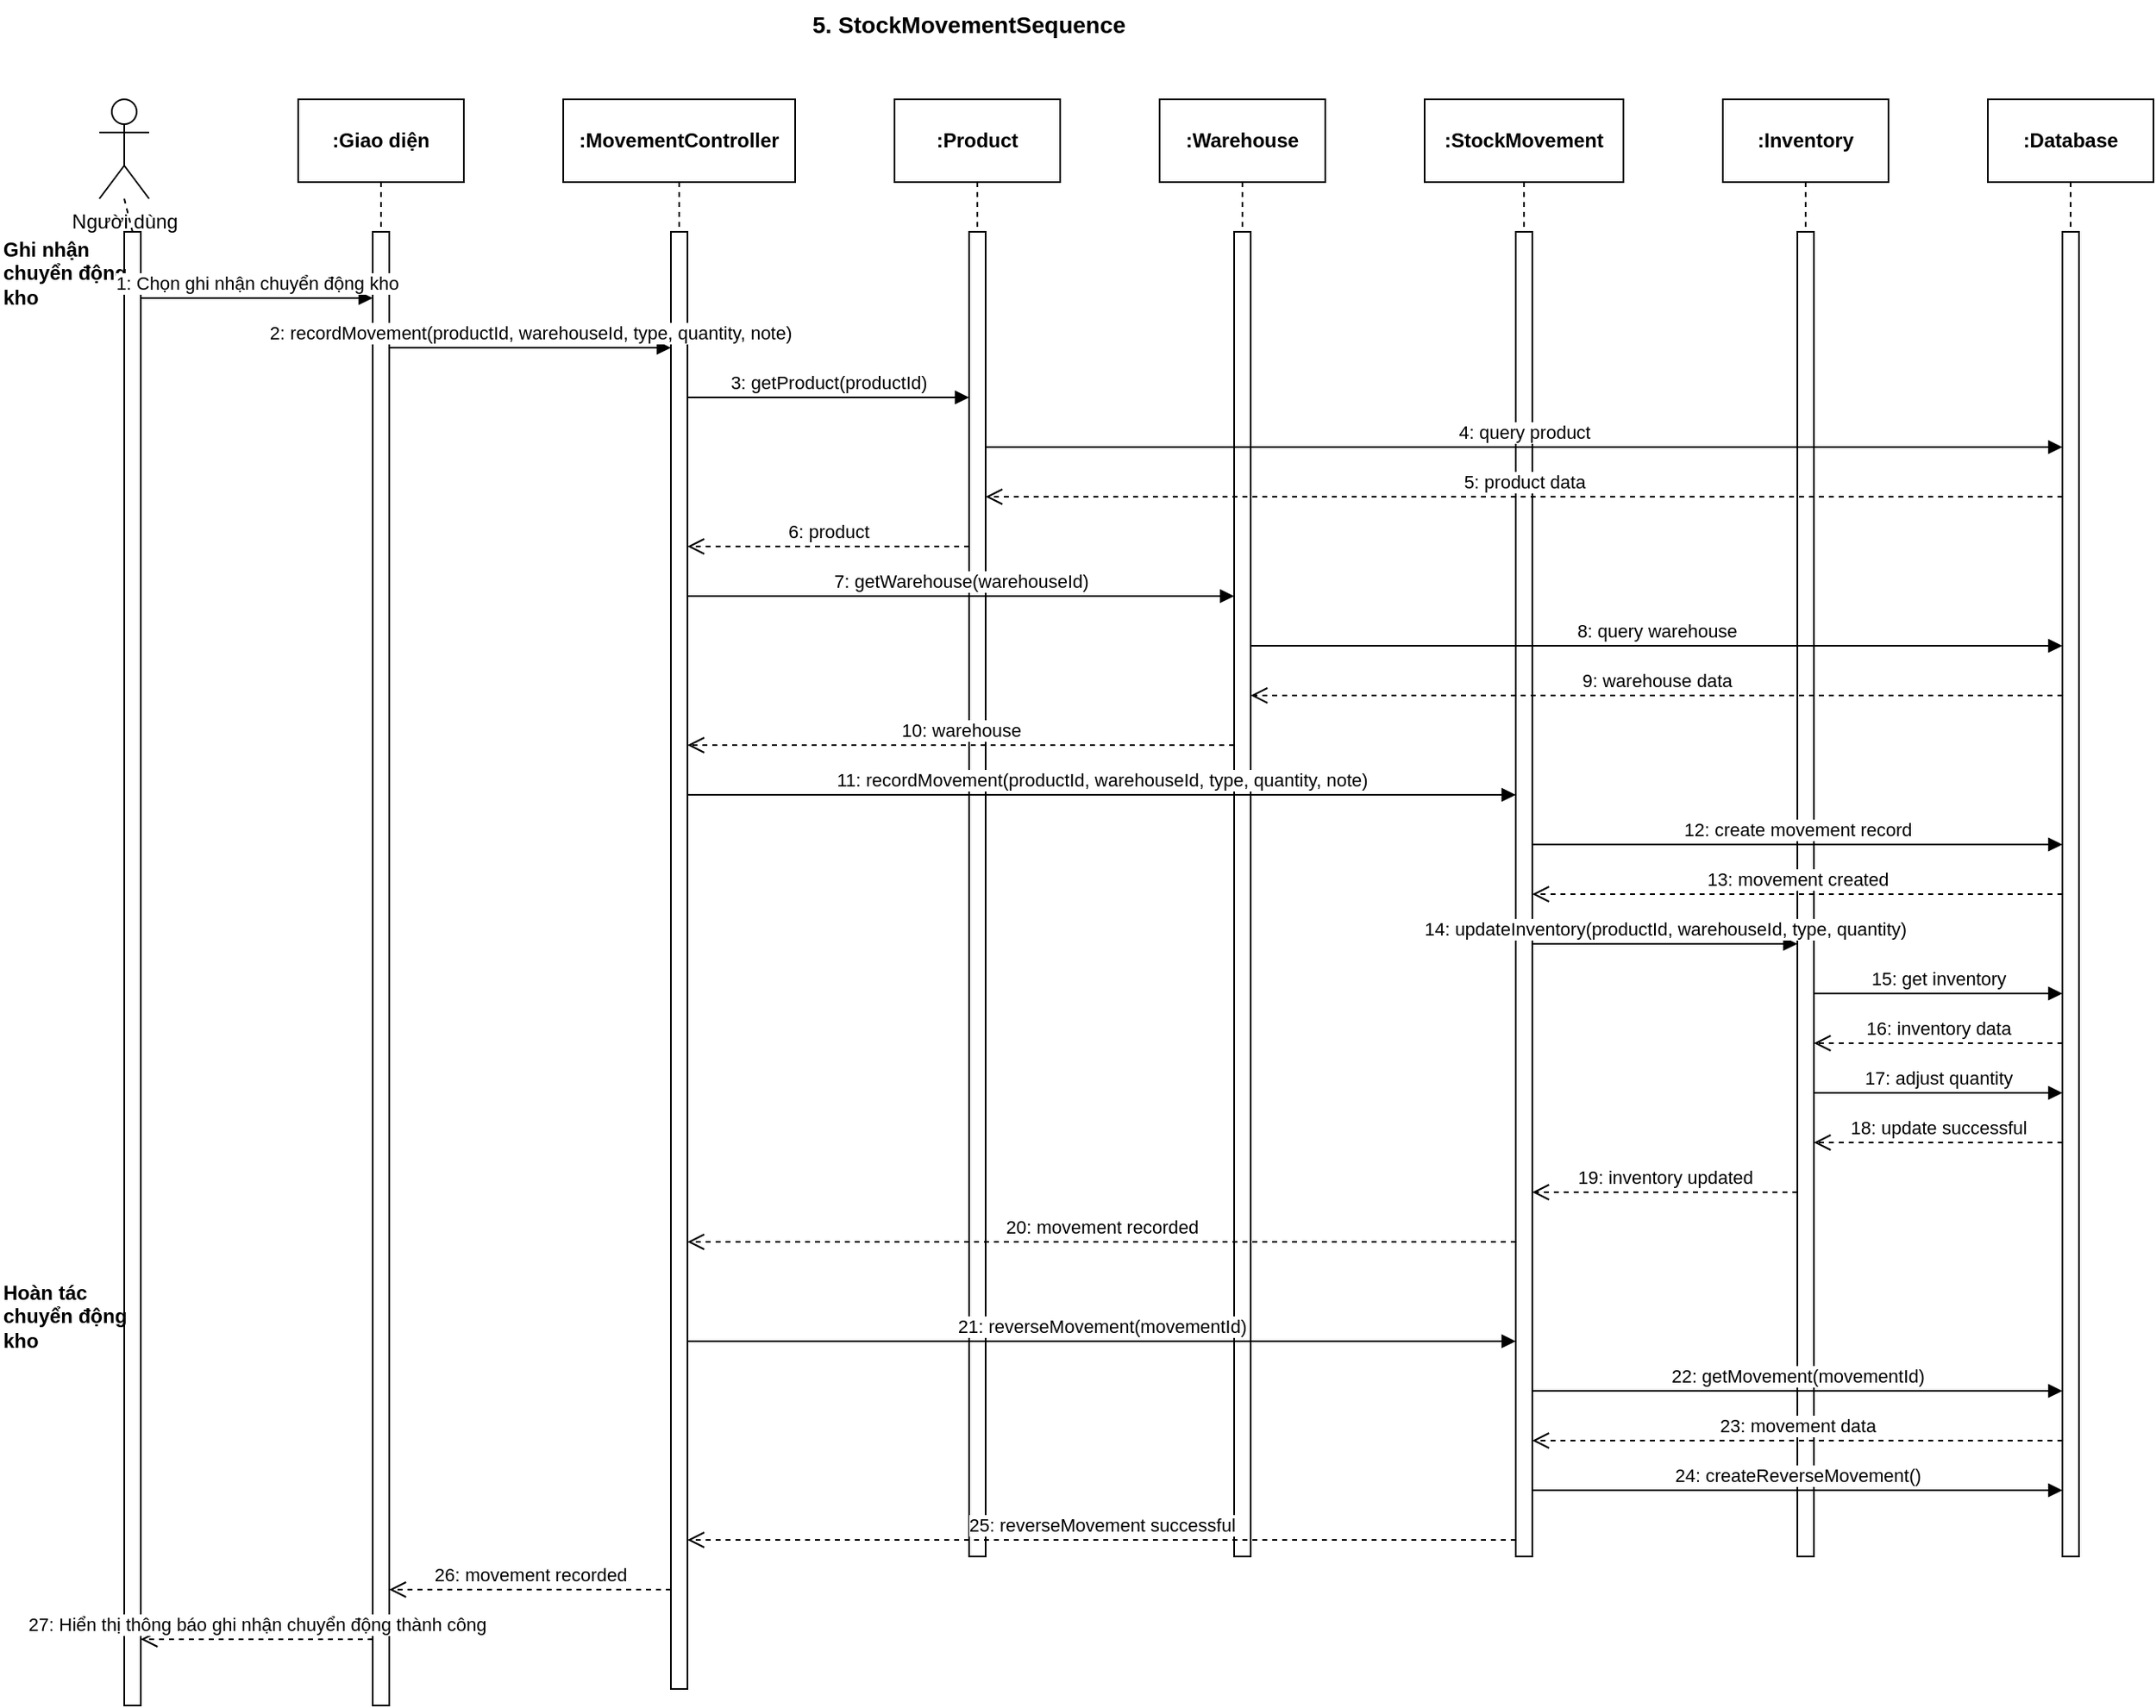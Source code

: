 <mxfile>
    <diagram id="HBAn8mmoYhzka-XpmJFV" name="Page-1">
        <mxGraphModel dx="1483" dy="784" grid="1" gridSize="10" guides="1" tooltips="1" connect="1" arrows="1" fold="1" page="1" pageScale="1" pageWidth="850" pageHeight="1100" math="0" shadow="0">
            <root>
                <mxCell id="0"/>
                <mxCell id="1" parent="0"/>
                <mxCell id="actor_user" value="Người dùng" style="shape=umlActor;verticalLabelPosition=bottom;verticalAlign=top;html=1;" parent="1" vertex="1">
                    <mxGeometry x="100" y="80" width="30" height="60" as="geometry"/>
                </mxCell>
                <mxCell id="UI_class" value="&lt;b&gt;:Giao diện&lt;/b&gt;" style="html=1;whiteSpace=wrap;" parent="1" vertex="1">
                    <mxGeometry x="220" y="80" width="100" height="50" as="geometry"/>
                </mxCell>
                <mxCell id="Movement_controller_class" value="&lt;b&gt;:MovementController&lt;/b&gt;" style="html=1;whiteSpace=wrap;" vertex="1" parent="1">
                    <mxGeometry x="380" y="80" width="140" height="50" as="geometry"/>
                </mxCell>
                <mxCell id="Product_class" value="&lt;b&gt;:Product&lt;/b&gt;" style="html=1;whiteSpace=wrap;" parent="1" vertex="1">
                    <mxGeometry x="580" y="80" width="100" height="50" as="geometry"/>
                </mxCell>
                <mxCell id="Warehouse_class" value="&lt;b&gt;:Warehouse&lt;/b&gt;" style="html=1;whiteSpace=wrap;" vertex="1" parent="1">
                    <mxGeometry x="740" y="80" width="100" height="50" as="geometry"/>
                </mxCell>
                <mxCell id="StockMovement_class" value="&lt;b&gt;:StockMovement&lt;/b&gt;" style="html=1;whiteSpace=wrap;" parent="1" vertex="1">
                    <mxGeometry x="900" y="80" width="120" height="50" as="geometry"/>
                </mxCell>
                <mxCell id="Inventory_class" value="&lt;b&gt;:Inventory&lt;/b&gt;" style="html=1;whiteSpace=wrap;" vertex="1" parent="1">
                    <mxGeometry x="1080" y="80" width="100" height="50" as="geometry"/>
                </mxCell>
                <mxCell id="DB_class" value="&lt;b&gt;:Database&lt;/b&gt;" style="html=1;whiteSpace=wrap;" vertex="1" parent="1">
                    <mxGeometry x="1240" y="80" width="100" height="50" as="geometry"/>
                </mxCell>
                <mxCell id="User_line" value="" style="html=1;points=[];perimeter=orthogonalPerimeter;outlineConnect=0;targetShapes=umlLifeline;portConstraint=eastwest;newEdgeStyle={&quot;edgeStyle&quot;:&quot;elbowEdgeStyle&quot;,&quot;elbow&quot;:&quot;vertical&quot;,&quot;curved&quot;:0,&quot;rounded&quot;:0};" parent="1" vertex="1">
                    <mxGeometry x="115" y="160" width="10" height="890" as="geometry"/>
                </mxCell>
                <mxCell id="UI_line" value="" style="html=1;points=[];perimeter=orthogonalPerimeter;outlineConnect=0;targetShapes=umlLifeline;portConstraint=eastwest;newEdgeStyle={&quot;edgeStyle&quot;:&quot;elbowEdgeStyle&quot;,&quot;elbow&quot;:&quot;vertical&quot;,&quot;curved&quot;:0,&quot;rounded&quot;:0};" parent="1" vertex="1">
                    <mxGeometry x="265" y="160" width="10" height="890" as="geometry"/>
                </mxCell>
                <mxCell id="Movement_controller_line" value="" style="html=1;points=[];perimeter=orthogonalPerimeter;outlineConnect=0;targetShapes=umlLifeline;portConstraint=eastwest;newEdgeStyle={&quot;edgeStyle&quot;:&quot;elbowEdgeStyle&quot;,&quot;elbow&quot;:&quot;vertical&quot;,&quot;curved&quot;:0,&quot;rounded&quot;:0};" vertex="1" parent="1">
                    <mxGeometry x="445" y="160" width="10" height="880" as="geometry"/>
                </mxCell>
                <mxCell id="Product_line" value="" style="html=1;points=[];perimeter=orthogonalPerimeter;outlineConnect=0;targetShapes=umlLifeline;portConstraint=eastwest;newEdgeStyle={&quot;edgeStyle&quot;:&quot;elbowEdgeStyle&quot;,&quot;elbow&quot;:&quot;vertical&quot;,&quot;curved&quot;:0,&quot;rounded&quot;:0};" parent="1" vertex="1">
                    <mxGeometry x="625" y="160" width="10" height="800" as="geometry"/>
                </mxCell>
                <mxCell id="Warehouse_line" value="" style="html=1;points=[];perimeter=orthogonalPerimeter;outlineConnect=0;targetShapes=umlLifeline;portConstraint=eastwest;newEdgeStyle={&quot;edgeStyle&quot;:&quot;elbowEdgeStyle&quot;,&quot;elbow&quot;:&quot;vertical&quot;,&quot;curved&quot;:0,&quot;rounded&quot;:0};" vertex="1" parent="1">
                    <mxGeometry x="785" y="160" width="10" height="800" as="geometry"/>
                </mxCell>
                <mxCell id="StockMovement_line" value="" style="html=1;points=[];perimeter=orthogonalPerimeter;outlineConnect=0;targetShapes=umlLifeline;portConstraint=eastwest;newEdgeStyle={&quot;edgeStyle&quot;:&quot;elbowEdgeStyle&quot;,&quot;elbow&quot;:&quot;vertical&quot;,&quot;curved&quot;:0,&quot;rounded&quot;:0};" parent="1" vertex="1">
                    <mxGeometry x="955" y="160" width="10" height="800" as="geometry"/>
                </mxCell>
                <mxCell id="Inventory_line" value="" style="html=1;points=[];perimeter=orthogonalPerimeter;outlineConnect=0;targetShapes=umlLifeline;portConstraint=eastwest;newEdgeStyle={&quot;edgeStyle&quot;:&quot;elbowEdgeStyle&quot;,&quot;elbow&quot;:&quot;vertical&quot;,&quot;curved&quot;:0,&quot;rounded&quot;:0};" vertex="1" parent="1">
                    <mxGeometry x="1125" y="160" width="10" height="800" as="geometry"/>
                </mxCell>
                <mxCell id="DB_line" value="" style="html=1;points=[];perimeter=orthogonalPerimeter;outlineConnect=0;targetShapes=umlLifeline;portConstraint=eastwest;newEdgeStyle={&quot;edgeStyle&quot;:&quot;elbowEdgeStyle&quot;,&quot;elbow&quot;:&quot;vertical&quot;,&quot;curved&quot;:0,&quot;rounded&quot;:0};" vertex="1" parent="1">
                    <mxGeometry x="1285" y="160" width="10" height="800" as="geometry"/>
                </mxCell>
                <mxCell id="User_to_line" value="" style="endArrow=none;dashed=1;html=1;rounded=0;exitX=0.5;exitY=1;exitDx=0;exitDy=0;entryX=0.5;entryY=0;entryDx=0;entryDy=0;" parent="1" source="actor_user" target="User_line" edge="1">
                    <mxGeometry width="50" height="50" relative="1" as="geometry">
                        <mxPoint x="390" y="340" as="sourcePoint"/>
                        <mxPoint x="440" y="290" as="targetPoint"/>
                    </mxGeometry>
                </mxCell>
                <mxCell id="UI_class_to_line" value="" style="endArrow=none;dashed=1;html=1;rounded=0;exitX=0.5;exitY=1;exitDx=0;exitDy=0;entryX=0.5;entryY=0;entryDx=0;entryDy=0;" parent="1" source="UI_class" target="UI_line" edge="1">
                    <mxGeometry width="50" height="50" relative="1" as="geometry">
                        <mxPoint x="390" y="340" as="sourcePoint"/>
                        <mxPoint x="440" y="290" as="targetPoint"/>
                    </mxGeometry>
                </mxCell>
                <mxCell id="Movement_controller_to_line" value="" style="endArrow=none;dashed=1;html=1;rounded=0;exitX=0.5;exitY=1;exitDx=0;exitDy=0;entryX=0.5;entryY=0;entryDx=0;entryDy=0;" edge="1" parent="1" source="Movement_controller_class" target="Movement_controller_line">
                    <mxGeometry width="50" height="50" relative="1" as="geometry">
                        <mxPoint x="390" y="340" as="sourcePoint"/>
                        <mxPoint x="440" y="290" as="targetPoint"/>
                    </mxGeometry>
                </mxCell>
                <mxCell id="Product_to_line" value="" style="endArrow=none;dashed=1;html=1;rounded=0;exitX=0.5;exitY=1;exitDx=0;exitDy=0;entryX=0.5;entryY=0;entryDx=0;entryDy=0;" parent="1" source="Product_class" target="Product_line" edge="1">
                    <mxGeometry width="50" height="50" relative="1" as="geometry">
                        <mxPoint x="390" y="340" as="sourcePoint"/>
                        <mxPoint x="440" y="290" as="targetPoint"/>
                    </mxGeometry>
                </mxCell>
                <mxCell id="Warehouse_to_line" value="" style="endArrow=none;dashed=1;html=1;rounded=0;exitX=0.5;exitY=1;exitDx=0;exitDy=0;entryX=0.5;entryY=0;entryDx=0;entryDy=0;" edge="1" parent="1" source="Warehouse_class" target="Warehouse_line">
                    <mxGeometry width="50" height="50" relative="1" as="geometry">
                        <mxPoint x="390" y="340" as="sourcePoint"/>
                        <mxPoint x="440" y="290" as="targetPoint"/>
                    </mxGeometry>
                </mxCell>
                <mxCell id="StockMovement_to_line" value="" style="endArrow=none;dashed=1;html=1;rounded=0;exitX=0.5;exitY=1;exitDx=0;exitDy=0;entryX=0.5;entryY=0;entryDx=0;entryDy=0;" parent="1" source="StockMovement_class" target="StockMovement_line" edge="1">
                    <mxGeometry width="50" height="50" relative="1" as="geometry">
                        <mxPoint x="390" y="340" as="sourcePoint"/>
                        <mxPoint x="440" y="290" as="targetPoint"/>
                    </mxGeometry>
                </mxCell>
                <mxCell id="Inventory_to_line" value="" style="endArrow=none;dashed=1;html=1;rounded=0;exitX=0.5;exitY=1;exitDx=0;exitDy=0;entryX=0.5;entryY=0;entryDx=0;entryDy=0;" edge="1" parent="1" source="Inventory_class" target="Inventory_line">
                    <mxGeometry width="50" height="50" relative="1" as="geometry">
                        <mxPoint x="390" y="340" as="sourcePoint"/>
                        <mxPoint x="440" y="290" as="targetPoint"/>
                    </mxGeometry>
                </mxCell>
                <mxCell id="DB_to_line" value="" style="endArrow=none;dashed=1;html=1;rounded=0;exitX=0.5;exitY=1;exitDx=0;exitDy=0;entryX=0.5;entryY=0;entryDx=0;entryDy=0;" edge="1" parent="1" source="DB_class" target="DB_line">
                    <mxGeometry width="50" height="50" relative="1" as="geometry">
                        <mxPoint x="390" y="340" as="sourcePoint"/>
                        <mxPoint x="440" y="290" as="targetPoint"/>
                    </mxGeometry>
                </mxCell>
                <mxCell id="record_title" value="&lt;b&gt;Ghi nhận chuyển động kho&lt;/b&gt;" style="text;html=1;strokeColor=none;fillColor=none;align=left;verticalAlign=middle;whiteSpace=wrap;rounded=0;" vertex="1" parent="1">
                    <mxGeometry x="40" y="170" width="80" height="30" as="geometry"/>
                </mxCell>
                <mxCell id="msg1" value="1: Chọn ghi nhận chuyển động kho" style="html=1;verticalAlign=bottom;endArrow=block;edgeStyle=elbowEdgeStyle;elbow=vertical;curved=0;rounded=0;" parent="1" source="User_line" target="UI_line" edge="1">
                    <mxGeometry width="80" relative="1" as="geometry">
                        <mxPoint x="130" y="200" as="sourcePoint"/>
                        <mxPoint x="210" y="200" as="targetPoint"/>
                        <Array as="points">
                            <mxPoint x="190" y="200"/>
                        </Array>
                    </mxGeometry>
                </mxCell>
                <mxCell id="msg2" value="2: recordMovement(productId, warehouseId, type, quantity, note)" style="html=1;verticalAlign=bottom;endArrow=block;edgeStyle=elbowEdgeStyle;elbow=vertical;curved=0;rounded=0;" parent="1" edge="1">
                    <mxGeometry width="80" relative="1" as="geometry">
                        <mxPoint x="275" y="230" as="sourcePoint"/>
                        <mxPoint x="445" y="230" as="targetPoint"/>
                    </mxGeometry>
                </mxCell>
                <mxCell id="msg3" value="3: getProduct(productId)" style="html=1;verticalAlign=bottom;endArrow=block;edgeStyle=elbowEdgeStyle;elbow=vertical;curved=0;rounded=0;" parent="1" edge="1">
                    <mxGeometry width="80" relative="1" as="geometry">
                        <mxPoint x="455" y="260" as="sourcePoint"/>
                        <mxPoint x="625" y="260" as="targetPoint"/>
                    </mxGeometry>
                </mxCell>
                <mxCell id="msg4" value="4: query product" style="html=1;verticalAlign=bottom;endArrow=block;edgeStyle=elbowEdgeStyle;elbow=vertical;curved=0;rounded=0;" parent="1" edge="1">
                    <mxGeometry width="80" relative="1" as="geometry">
                        <mxPoint x="635" y="290" as="sourcePoint"/>
                        <mxPoint x="1285" y="290" as="targetPoint"/>
                    </mxGeometry>
                </mxCell>
                <mxCell id="msg5" value="5: product data" style="html=1;verticalAlign=bottom;endArrow=open;dashed=1;endSize=8;edgeStyle=elbowEdgeStyle;elbow=vertical;curved=0;rounded=0;" parent="1" edge="1">
                    <mxGeometry relative="1" as="geometry">
                        <mxPoint x="1285" y="320" as="sourcePoint"/>
                        <mxPoint x="635" y="320" as="targetPoint"/>
                    </mxGeometry>
                </mxCell>
                <mxCell id="msg6" value="6: product" style="html=1;verticalAlign=bottom;endArrow=open;dashed=1;endSize=8;edgeStyle=elbowEdgeStyle;elbow=vertical;curved=0;rounded=0;" parent="1" edge="1">
                    <mxGeometry relative="1" as="geometry">
                        <mxPoint x="625" y="350" as="sourcePoint"/>
                        <mxPoint x="455" y="350" as="targetPoint"/>
                    </mxGeometry>
                </mxCell>
                <mxCell id="msg7" value="7: getWarehouse(warehouseId)" style="html=1;verticalAlign=bottom;endArrow=block;edgeStyle=elbowEdgeStyle;elbow=vertical;curved=0;rounded=0;" parent="1" edge="1">
                    <mxGeometry width="80" relative="1" as="geometry">
                        <mxPoint x="455" y="380" as="sourcePoint"/>
                        <mxPoint x="785" y="380" as="targetPoint"/>
                    </mxGeometry>
                </mxCell>
                <mxCell id="msg8" value="8: query warehouse" style="html=1;verticalAlign=bottom;endArrow=block;edgeStyle=elbowEdgeStyle;elbow=vertical;curved=0;rounded=0;" parent="1" edge="1">
                    <mxGeometry width="80" relative="1" as="geometry">
                        <mxPoint x="795" y="410" as="sourcePoint"/>
                        <mxPoint x="1285" y="410" as="targetPoint"/>
                    </mxGeometry>
                </mxCell>
                <mxCell id="msg9" value="9: warehouse data" style="html=1;verticalAlign=bottom;endArrow=open;dashed=1;endSize=8;edgeStyle=elbowEdgeStyle;elbow=vertical;curved=0;rounded=0;" parent="1" edge="1">
                    <mxGeometry relative="1" as="geometry">
                        <mxPoint x="1285" y="440" as="sourcePoint"/>
                        <mxPoint x="795" y="440" as="targetPoint"/>
                    </mxGeometry>
                </mxCell>
                <mxCell id="msg10" value="10: warehouse" style="html=1;verticalAlign=bottom;endArrow=open;dashed=1;endSize=8;edgeStyle=elbowEdgeStyle;elbow=vertical;curved=0;rounded=0;" parent="1" edge="1">
                    <mxGeometry relative="1" as="geometry">
                        <mxPoint x="785" y="470" as="sourcePoint"/>
                        <mxPoint x="455" y="470" as="targetPoint"/>
                    </mxGeometry>
                </mxCell>
                <mxCell id="msg11" value="11: recordMovement(productId, warehouseId, type, quantity, note)" style="html=1;verticalAlign=bottom;endArrow=block;edgeStyle=elbowEdgeStyle;elbow=vertical;curved=0;rounded=0;" parent="1" edge="1">
                    <mxGeometry width="80" relative="1" as="geometry">
                        <mxPoint x="455" y="500" as="sourcePoint"/>
                        <mxPoint x="955" y="500" as="targetPoint"/>
                    </mxGeometry>
                </mxCell>
                <mxCell id="msg12" value="12: create movement record" style="html=1;verticalAlign=bottom;endArrow=block;edgeStyle=elbowEdgeStyle;elbow=vertical;curved=0;rounded=0;" parent="1" edge="1">
                    <mxGeometry width="80" relative="1" as="geometry">
                        <mxPoint x="965" y="530" as="sourcePoint"/>
                        <mxPoint x="1285" y="530" as="targetPoint"/>
                    </mxGeometry>
                </mxCell>
                <mxCell id="msg13" value="13: movement created" style="html=1;verticalAlign=bottom;endArrow=open;dashed=1;endSize=8;edgeStyle=elbowEdgeStyle;elbow=vertical;curved=0;rounded=0;" parent="1" edge="1">
                    <mxGeometry relative="1" as="geometry">
                        <mxPoint x="1285" y="560" as="sourcePoint"/>
                        <mxPoint x="965" y="560" as="targetPoint"/>
                    </mxGeometry>
                </mxCell>
                <mxCell id="msg14" value="14: updateInventory(productId, warehouseId, type, quantity)" style="html=1;verticalAlign=bottom;endArrow=block;edgeStyle=elbowEdgeStyle;elbow=vertical;curved=0;rounded=0;" parent="1" edge="1">
                    <mxGeometry width="80" relative="1" as="geometry">
                        <mxPoint x="965" y="590" as="sourcePoint"/>
                        <mxPoint x="1125" y="590" as="targetPoint"/>
                    </mxGeometry>
                </mxCell>
                <mxCell id="msg15" value="15: get inventory" style="html=1;verticalAlign=bottom;endArrow=block;edgeStyle=elbowEdgeStyle;elbow=vertical;curved=0;rounded=0;" parent="1" edge="1">
                    <mxGeometry width="80" relative="1" as="geometry">
                        <mxPoint x="1135" y="620" as="sourcePoint"/>
                        <mxPoint x="1285" y="620" as="targetPoint"/>
                    </mxGeometry>
                </mxCell>
                <mxCell id="msg16" value="16: inventory data" style="html=1;verticalAlign=bottom;endArrow=open;dashed=1;endSize=8;edgeStyle=elbowEdgeStyle;elbow=vertical;curved=0;rounded=0;" parent="1" edge="1">
                    <mxGeometry relative="1" as="geometry">
                        <mxPoint x="1285" y="650" as="sourcePoint"/>
                        <mxPoint x="1135" y="650" as="targetPoint"/>
                    </mxGeometry>
                </mxCell>
                <mxCell id="msg17" value="17: adjust quantity" style="html=1;verticalAlign=bottom;endArrow=block;edgeStyle=elbowEdgeStyle;elbow=vertical;curved=0;rounded=0;" edge="1" parent="1">
                    <mxGeometry width="80" relative="1" as="geometry">
                        <mxPoint x="1135" y="680" as="sourcePoint"/>
                        <mxPoint x="1285" y="680" as="targetPoint"/>
                    </mxGeometry>
                </mxCell>
                <mxCell id="msg18" value="18: update successful" style="html=1;verticalAlign=bottom;endArrow=open;dashed=1;endSize=8;edgeStyle=elbowEdgeStyle;elbow=vertical;curved=0;rounded=0;" edge="1" parent="1">
                    <mxGeometry relative="1" as="geometry">
                        <mxPoint x="1285" y="710" as="sourcePoint"/>
                        <mxPoint x="1135" y="710" as="targetPoint"/>
                    </mxGeometry>
                </mxCell>
                <mxCell id="msg19" value="19: inventory updated" style="html=1;verticalAlign=bottom;endArrow=open;dashed=1;endSize=8;edgeStyle=elbowEdgeStyle;elbow=vertical;curved=0;rounded=0;" edge="1" parent="1">
                    <mxGeometry relative="1" as="geometry">
                        <mxPoint x="1125" y="740" as="sourcePoint"/>
                        <mxPoint x="965" y="740" as="targetPoint"/>
                    </mxGeometry>
                </mxCell>
                <mxCell id="msg20" value="20: movement recorded" style="html=1;verticalAlign=bottom;endArrow=open;dashed=1;endSize=8;edgeStyle=elbowEdgeStyle;elbow=vertical;curved=0;rounded=0;" edge="1" parent="1">
                    <mxGeometry relative="1" as="geometry">
                        <mxPoint x="955" y="770" as="sourcePoint"/>
                        <mxPoint x="455" y="770" as="targetPoint"/>
                    </mxGeometry>
                </mxCell>
                <mxCell id="reverse_title" value="&lt;b&gt;Hoàn tác chuyển động kho&lt;/b&gt;" style="text;html=1;strokeColor=none;fillColor=none;align=left;verticalAlign=middle;whiteSpace=wrap;rounded=0;" vertex="1" parent="1">
                    <mxGeometry x="40" y="800" width="80" height="30" as="geometry"/>
                </mxCell>
                <mxCell id="msg21" value="21: reverseMovement(movementId)" style="html=1;verticalAlign=bottom;endArrow=block;edgeStyle=elbowEdgeStyle;elbow=vertical;curved=0;rounded=0;" edge="1" parent="1">
                    <mxGeometry width="80" relative="1" as="geometry">
                        <mxPoint x="455" y="830" as="sourcePoint"/>
                        <mxPoint x="955" y="830" as="targetPoint"/>
                    </mxGeometry>
                </mxCell>
                <mxCell id="msg22" value="22: getMovement(movementId)" style="html=1;verticalAlign=bottom;endArrow=block;edgeStyle=elbowEdgeStyle;elbow=vertical;curved=0;rounded=0;" edge="1" parent="1">
                    <mxGeometry width="80" relative="1" as="geometry">
                        <mxPoint x="965" y="860" as="sourcePoint"/>
                        <mxPoint x="1285" y="860" as="targetPoint"/>
                    </mxGeometry>
                </mxCell>
                <mxCell id="msg23" value="23: movement data" style="html=1;verticalAlign=bottom;endArrow=open;dashed=1;endSize=8;edgeStyle=elbowEdgeStyle;elbow=vertical;curved=0;rounded=0;" edge="1" parent="1">
                    <mxGeometry relative="1" as="geometry">
                        <mxPoint x="1285" y="890" as="sourcePoint"/>
                        <mxPoint x="965" y="890" as="targetPoint"/>
                    </mxGeometry>
                </mxCell>
                <mxCell id="msg24" value="24: createReverseMovement()" style="html=1;verticalAlign=bottom;endArrow=block;edgeStyle=elbowEdgeStyle;elbow=vertical;curved=0;rounded=0;" edge="1" parent="1">
                    <mxGeometry width="80" relative="1" as="geometry">
                        <mxPoint x="965" y="920" as="sourcePoint"/>
                        <mxPoint x="1285" y="920" as="targetPoint"/>
                    </mxGeometry>
                </mxCell>
                <mxCell id="msg25" value="25: reverseMovement successful" style="html=1;verticalAlign=bottom;endArrow=open;dashed=1;endSize=8;edgeStyle=elbowEdgeStyle;elbow=vertical;curved=0;rounded=0;" edge="1" parent="1">
                    <mxGeometry relative="1" as="geometry">
                        <mxPoint x="955" y="950" as="sourcePoint"/>
                        <mxPoint x="455" y="950" as="targetPoint"/>
                    </mxGeometry>
                </mxCell>
                <mxCell id="msg26" value="26: movement recorded" style="html=1;verticalAlign=bottom;endArrow=open;dashed=1;endSize=8;edgeStyle=elbowEdgeStyle;elbow=vertical;curved=0;rounded=0;" edge="1" parent="1">
                    <mxGeometry relative="1" as="geometry">
                        <mxPoint x="445" y="980" as="sourcePoint"/>
                        <mxPoint x="275" y="980" as="targetPoint"/>
                    </mxGeometry>
                </mxCell>
                <mxCell id="msg27" value="27: Hiển thị thông báo ghi nhận chuyển động thành công" style="html=1;verticalAlign=bottom;endArrow=open;dashed=1;endSize=8;edgeStyle=elbowEdgeStyle;elbow=vertical;curved=0;rounded=0;" edge="1" parent="1">
                    <mxGeometry relative="1" as="geometry">
                        <mxPoint x="265" y="1010" as="sourcePoint"/>
                        <mxPoint x="125" y="1010" as="targetPoint"/>
                    </mxGeometry>
                </mxCell>
                <mxCell id="diagram_title" value="&lt;font style=&quot;font-size: 14px;&quot;&gt;&lt;b&gt;5. StockMovementSequence&lt;/b&gt;&lt;/font&gt;" style="text;html=1;strokeColor=none;fillColor=none;align=center;verticalAlign=middle;whiteSpace=wrap;rounded=0;" parent="1" vertex="1">
                    <mxGeometry x="500" y="20" width="250" height="30" as="geometry"/>
                </mxCell>
            </root>
        </mxGraphModel>
    </diagram>
</mxfile>
